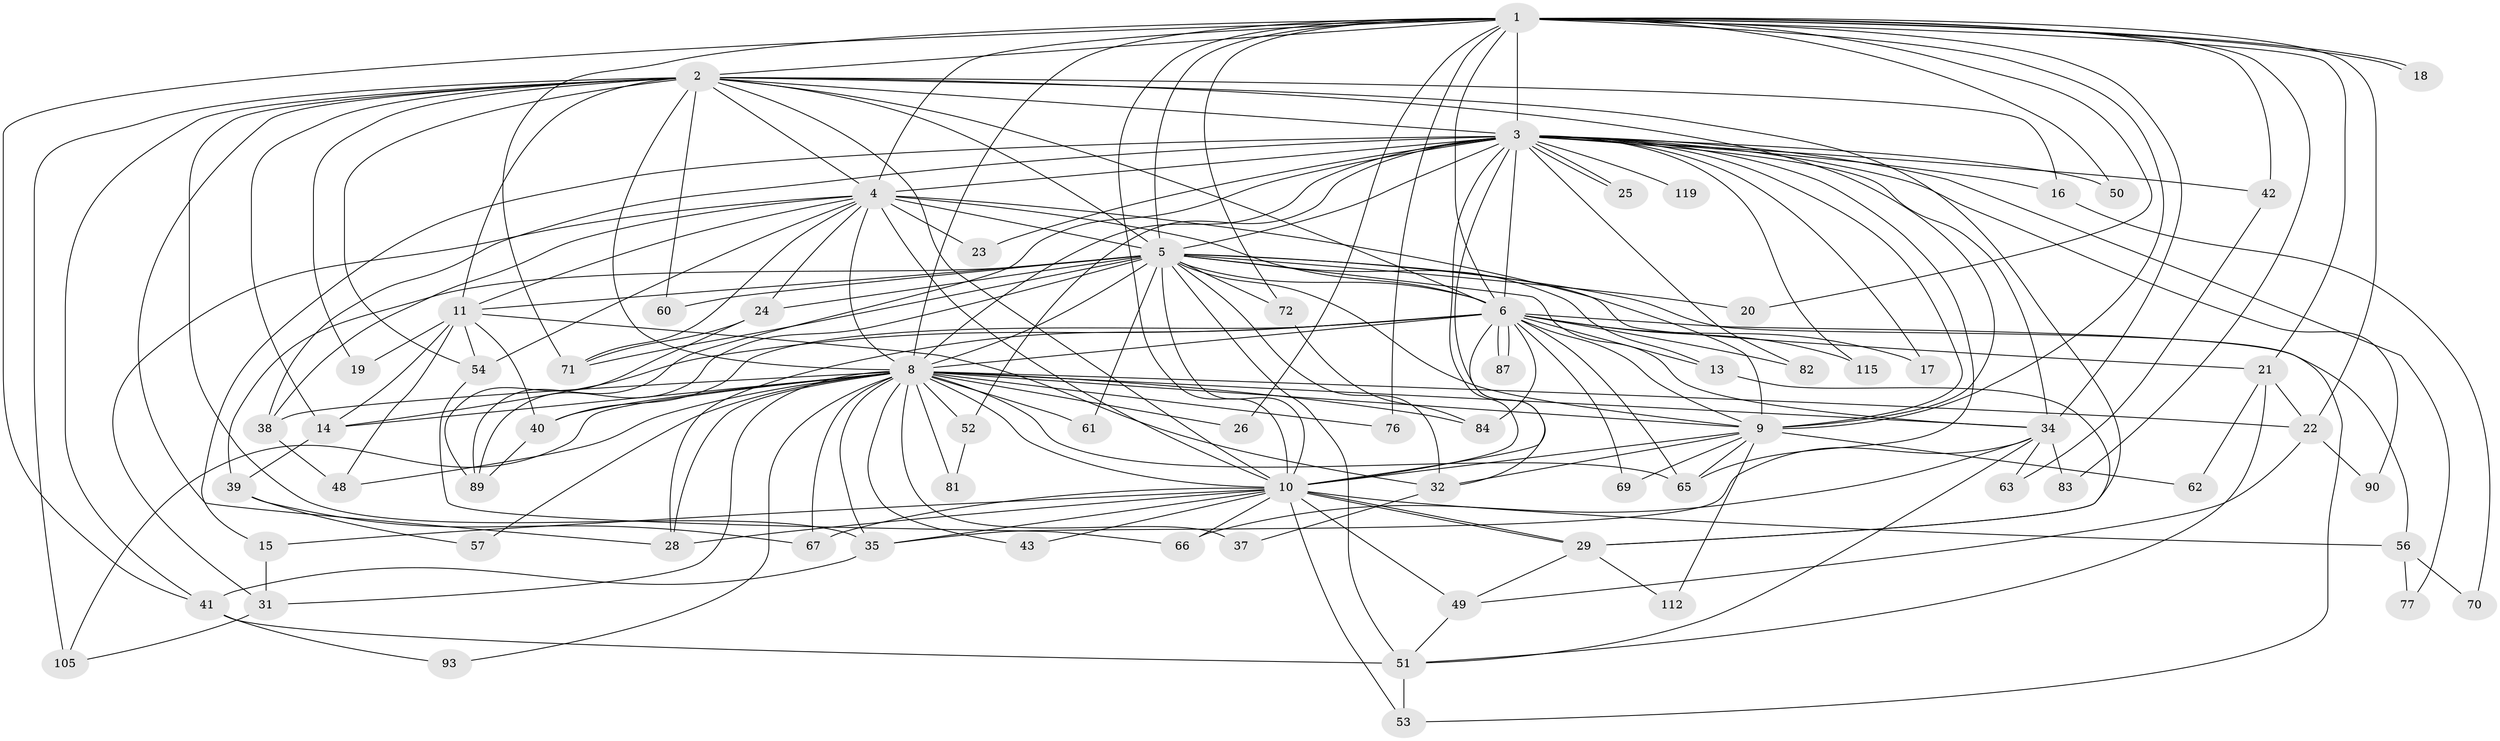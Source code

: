 // original degree distribution, {25: 0.01680672268907563, 20: 0.01680672268907563, 18: 0.008403361344537815, 27: 0.008403361344537815, 21: 0.008403361344537815, 15: 0.01680672268907563, 32: 0.008403361344537815, 9: 0.008403361344537815, 6: 0.01680672268907563, 3: 0.21008403361344538, 4: 0.11764705882352941, 2: 0.5126050420168067, 5: 0.03361344537815126, 7: 0.01680672268907563}
// Generated by graph-tools (version 1.1) at 2025/17/03/04/25 18:17:41]
// undirected, 71 vertices, 194 edges
graph export_dot {
graph [start="1"]
  node [color=gray90,style=filled];
  1;
  2 [super="+92"];
  3 [super="+7"];
  4;
  5 [super="+30+33"];
  6 [super="+12"];
  8;
  9;
  10;
  11;
  13 [super="+103"];
  14 [super="+44"];
  15;
  16 [super="+78"];
  17;
  18;
  19;
  20;
  21;
  22 [super="+36"];
  23;
  24;
  25;
  26;
  28 [super="+46+45"];
  29 [super="+64"];
  31 [super="+114"];
  32 [super="+117+104"];
  34 [super="+88+74"];
  35 [super="+68"];
  37;
  38 [super="+95"];
  39;
  40 [super="+79"];
  41 [super="+55"];
  42;
  43;
  48 [super="+113+80"];
  49 [super="+73"];
  50;
  51 [super="+111+58"];
  52;
  53 [super="+110"];
  54 [super="+59"];
  56;
  57;
  60;
  61;
  62;
  63;
  65 [super="+100+91"];
  66 [super="+75"];
  67 [super="+86"];
  69;
  70;
  71 [super="+107+94"];
  72;
  76;
  77;
  81;
  82;
  83;
  84 [super="+102"];
  87;
  89 [super="+118"];
  90;
  93;
  105 [super="+116"];
  112;
  115;
  119;
  1 -- 2;
  1 -- 3 [weight=2];
  1 -- 4;
  1 -- 5 [weight=2];
  1 -- 6;
  1 -- 8;
  1 -- 9;
  1 -- 10;
  1 -- 18;
  1 -- 18;
  1 -- 20;
  1 -- 21;
  1 -- 22;
  1 -- 26;
  1 -- 34 [weight=2];
  1 -- 41;
  1 -- 42;
  1 -- 50;
  1 -- 72;
  1 -- 76;
  1 -- 83;
  1 -- 71;
  2 -- 3 [weight=2];
  2 -- 4;
  2 -- 5;
  2 -- 6;
  2 -- 8;
  2 -- 9;
  2 -- 10;
  2 -- 16;
  2 -- 19;
  2 -- 35;
  2 -- 41;
  2 -- 54;
  2 -- 60;
  2 -- 105;
  2 -- 14;
  2 -- 28;
  2 -- 29;
  2 -- 11;
  3 -- 4 [weight=3];
  3 -- 5 [weight=2];
  3 -- 6 [weight=2];
  3 -- 8 [weight=2];
  3 -- 9 [weight=3];
  3 -- 10 [weight=2];
  3 -- 15;
  3 -- 16 [weight=2];
  3 -- 17;
  3 -- 23;
  3 -- 25;
  3 -- 25;
  3 -- 38;
  3 -- 77;
  3 -- 82;
  3 -- 90;
  3 -- 115;
  3 -- 65 [weight=2];
  3 -- 89;
  3 -- 32;
  3 -- 42;
  3 -- 50;
  3 -- 52;
  3 -- 119;
  3 -- 34;
  4 -- 5;
  4 -- 6 [weight=2];
  4 -- 8;
  4 -- 9;
  4 -- 10;
  4 -- 11;
  4 -- 23;
  4 -- 24;
  4 -- 31;
  4 -- 38;
  4 -- 71;
  4 -- 54;
  5 -- 6;
  5 -- 8 [weight=2];
  5 -- 9;
  5 -- 10;
  5 -- 11;
  5 -- 13;
  5 -- 20;
  5 -- 21;
  5 -- 24;
  5 -- 32;
  5 -- 39;
  5 -- 51 [weight=2];
  5 -- 53;
  5 -- 60;
  5 -- 61;
  5 -- 71;
  5 -- 72;
  5 -- 89;
  5 -- 34;
  6 -- 8;
  6 -- 9;
  6 -- 10;
  6 -- 13;
  6 -- 14;
  6 -- 56;
  6 -- 82;
  6 -- 87;
  6 -- 87;
  6 -- 115;
  6 -- 65;
  6 -- 28;
  6 -- 40;
  6 -- 17;
  6 -- 84;
  6 -- 69;
  8 -- 9;
  8 -- 10;
  8 -- 22;
  8 -- 26;
  8 -- 28;
  8 -- 31;
  8 -- 34;
  8 -- 35;
  8 -- 37;
  8 -- 40;
  8 -- 43;
  8 -- 48;
  8 -- 52;
  8 -- 57;
  8 -- 61;
  8 -- 65;
  8 -- 67;
  8 -- 76;
  8 -- 81;
  8 -- 93;
  8 -- 105;
  8 -- 84;
  8 -- 14;
  8 -- 38;
  9 -- 10;
  9 -- 32;
  9 -- 62;
  9 -- 65;
  9 -- 69;
  9 -- 112;
  10 -- 15;
  10 -- 28;
  10 -- 29;
  10 -- 29;
  10 -- 43;
  10 -- 49;
  10 -- 53;
  10 -- 56;
  10 -- 67;
  10 -- 35;
  10 -- 66;
  11 -- 14;
  11 -- 19;
  11 -- 40;
  11 -- 48;
  11 -- 54;
  11 -- 32;
  13 -- 29;
  14 -- 39;
  15 -- 31;
  16 -- 70;
  21 -- 62;
  21 -- 22;
  21 -- 51;
  22 -- 49;
  22 -- 90;
  24 -- 89;
  24 -- 71;
  29 -- 112;
  29 -- 49;
  31 -- 105;
  32 -- 37;
  34 -- 63;
  34 -- 66;
  34 -- 83;
  34 -- 35;
  34 -- 51;
  35 -- 41;
  38 -- 48 [weight=2];
  39 -- 57;
  39 -- 67;
  40 -- 89;
  41 -- 51;
  41 -- 93;
  42 -- 63;
  49 -- 51;
  51 -- 53;
  52 -- 81;
  54 -- 66;
  56 -- 70;
  56 -- 77;
  72 -- 84;
}
